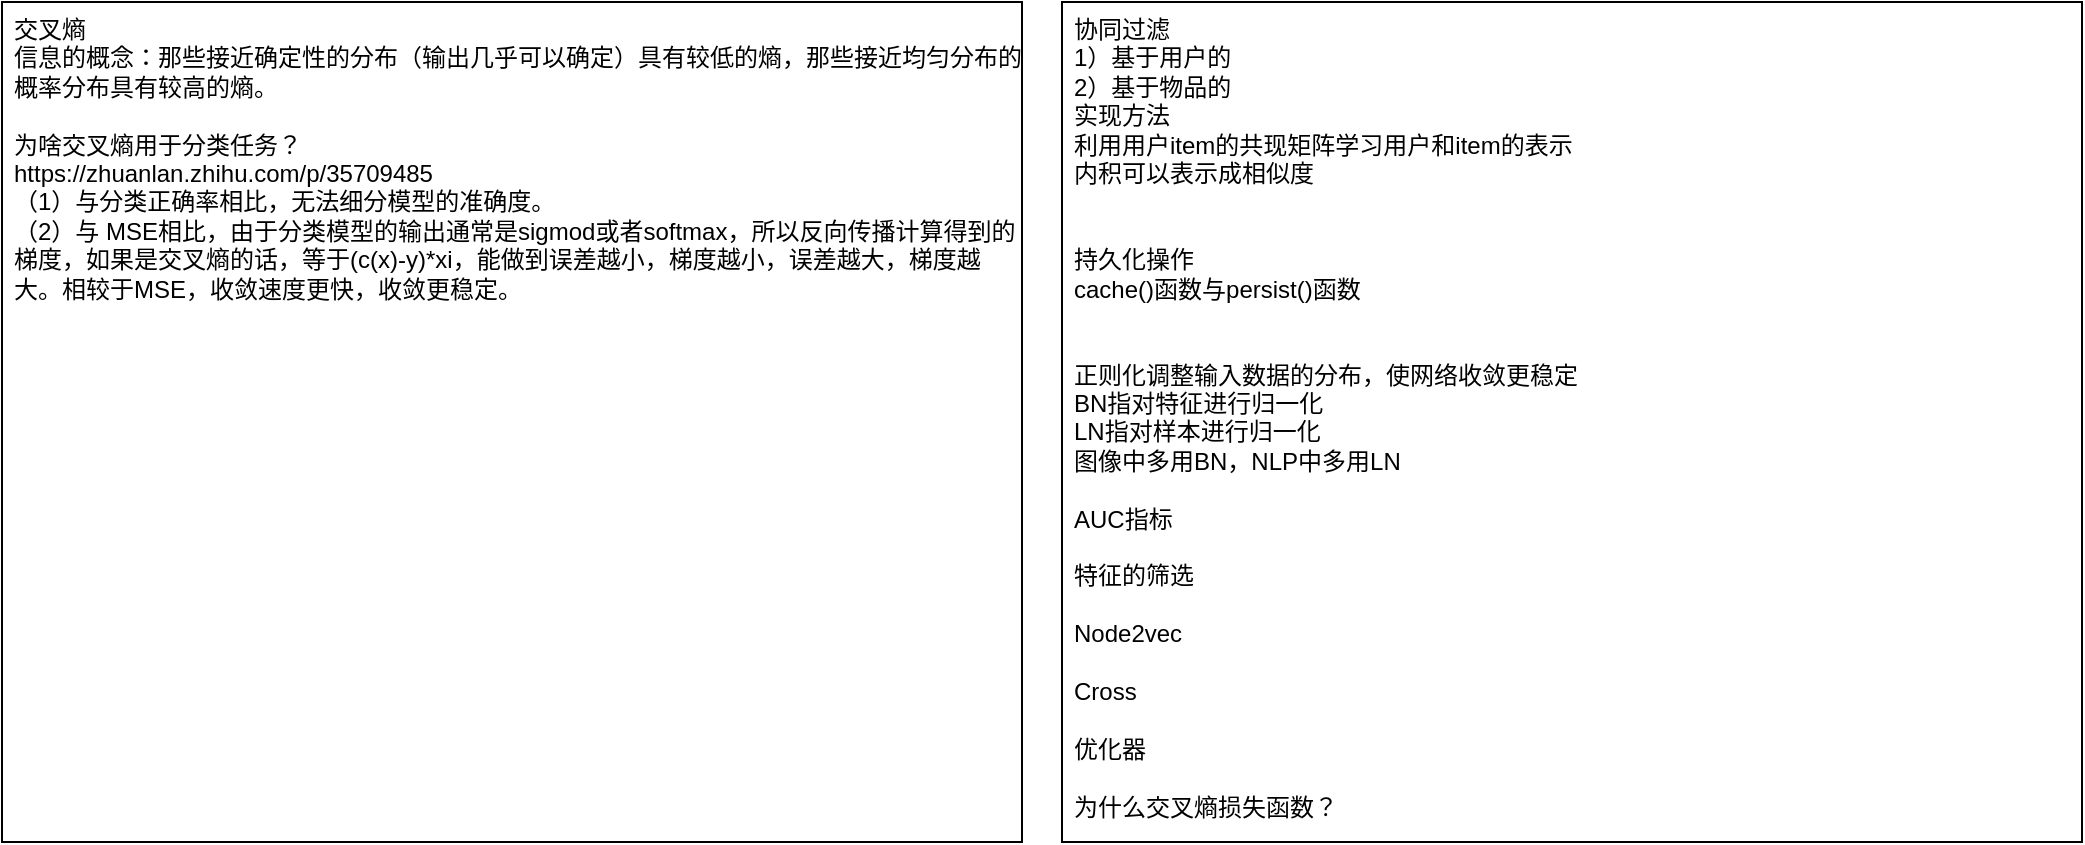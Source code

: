 <mxfile version="24.7.7">
  <diagram name="第 1 页" id="iWVoZDMzAQuaJpYY_TNt">
    <mxGraphModel dx="1592" dy="833" grid="1" gridSize="10" guides="1" tooltips="1" connect="1" arrows="1" fold="1" page="0" pageScale="1" pageWidth="827" pageHeight="1169" math="0" shadow="0">
      <root>
        <mxCell id="0" />
        <mxCell id="1" parent="0" />
        <mxCell id="mPcpz4siuyIrg-kaVJwC-1" value="协同过滤&lt;div&gt;1）基于用户的&lt;/div&gt;&lt;div&gt;2）基于物品的&lt;/div&gt;&lt;div&gt;实现方法&lt;/div&gt;&lt;div&gt;利用用户item的共现矩阵学习用户和item的表示&lt;/div&gt;&lt;div&gt;内积可以表示成相似度&lt;/div&gt;&lt;div&gt;&lt;br&gt;&lt;/div&gt;&lt;div&gt;&lt;br&gt;&lt;/div&gt;&lt;div&gt;持久化操作&lt;/div&gt;&lt;div&gt;cache()函数与persist()函数&lt;/div&gt;&lt;div&gt;&lt;br&gt;&lt;/div&gt;&lt;div&gt;&lt;br&gt;&lt;/div&gt;&lt;div&gt;正则化调整输入数据的分布，使网络收敛更稳定&lt;/div&gt;&lt;div&gt;BN指对特征进行归一化&lt;/div&gt;&lt;div&gt;LN指对样本进行归一化&lt;/div&gt;&lt;div&gt;图像中多用BN，NLP中多用LN&lt;/div&gt;&lt;div&gt;&lt;br&gt;&lt;/div&gt;&lt;div&gt;AUC指标&lt;/div&gt;&lt;div&gt;&lt;br&gt;&lt;/div&gt;&lt;div&gt;特征的筛选&lt;/div&gt;&lt;div&gt;&lt;br&gt;&lt;/div&gt;&lt;div&gt;Node2vec&lt;/div&gt;&lt;div&gt;&lt;br&gt;&lt;/div&gt;&lt;div&gt;Cross&lt;/div&gt;&lt;div&gt;&lt;br&gt;&lt;/div&gt;&lt;div&gt;优化器&lt;/div&gt;&lt;div&gt;&lt;br&gt;&lt;/div&gt;&lt;div&gt;为什么交叉熵损失函数？&lt;/div&gt;" style="rounded=0;whiteSpace=wrap;html=1;align=left;verticalAlign=top;spacingLeft=4;" parent="1" vertex="1">
          <mxGeometry x="-30" y="-20" width="510" height="420" as="geometry" />
        </mxCell>
        <mxCell id="Wk424I4RCr_Jomv0QLjG-1" value="交叉熵&lt;div&gt;信息的概念：那些接近确定性的分布（输出几乎可以确定）具有较低的熵，那些接近均匀分布的概率分布具有较高的熵。&lt;/div&gt;&lt;div&gt;&lt;br&gt;&lt;/div&gt;&lt;div&gt;为啥交叉熵用于分类任务？&lt;/div&gt;&lt;div&gt;https://zhuanlan.zhihu.com/p/35709485&lt;br&gt;&lt;/div&gt;&lt;div&gt;（1）与分类正确率相比，无法细分模型的准确度。&lt;/div&gt;&lt;div&gt;（2）与 MSE相比，由于分类模型的输出通常是sigmod或者softmax，所以反向传播计算得到的梯度，如果是交叉熵的话，等于(c(x)-y)*xi，能做到误差越小，梯度越小，误差越大，梯度越大。相较于MSE，收敛速度更快，收敛更稳定。&lt;/div&gt;&lt;div&gt;&lt;br&gt;&lt;/div&gt;" style="rounded=0;whiteSpace=wrap;html=1;align=left;verticalAlign=top;spacingLeft=4;" vertex="1" parent="1">
          <mxGeometry x="-560" y="-20" width="510" height="420" as="geometry" />
        </mxCell>
      </root>
    </mxGraphModel>
  </diagram>
</mxfile>
